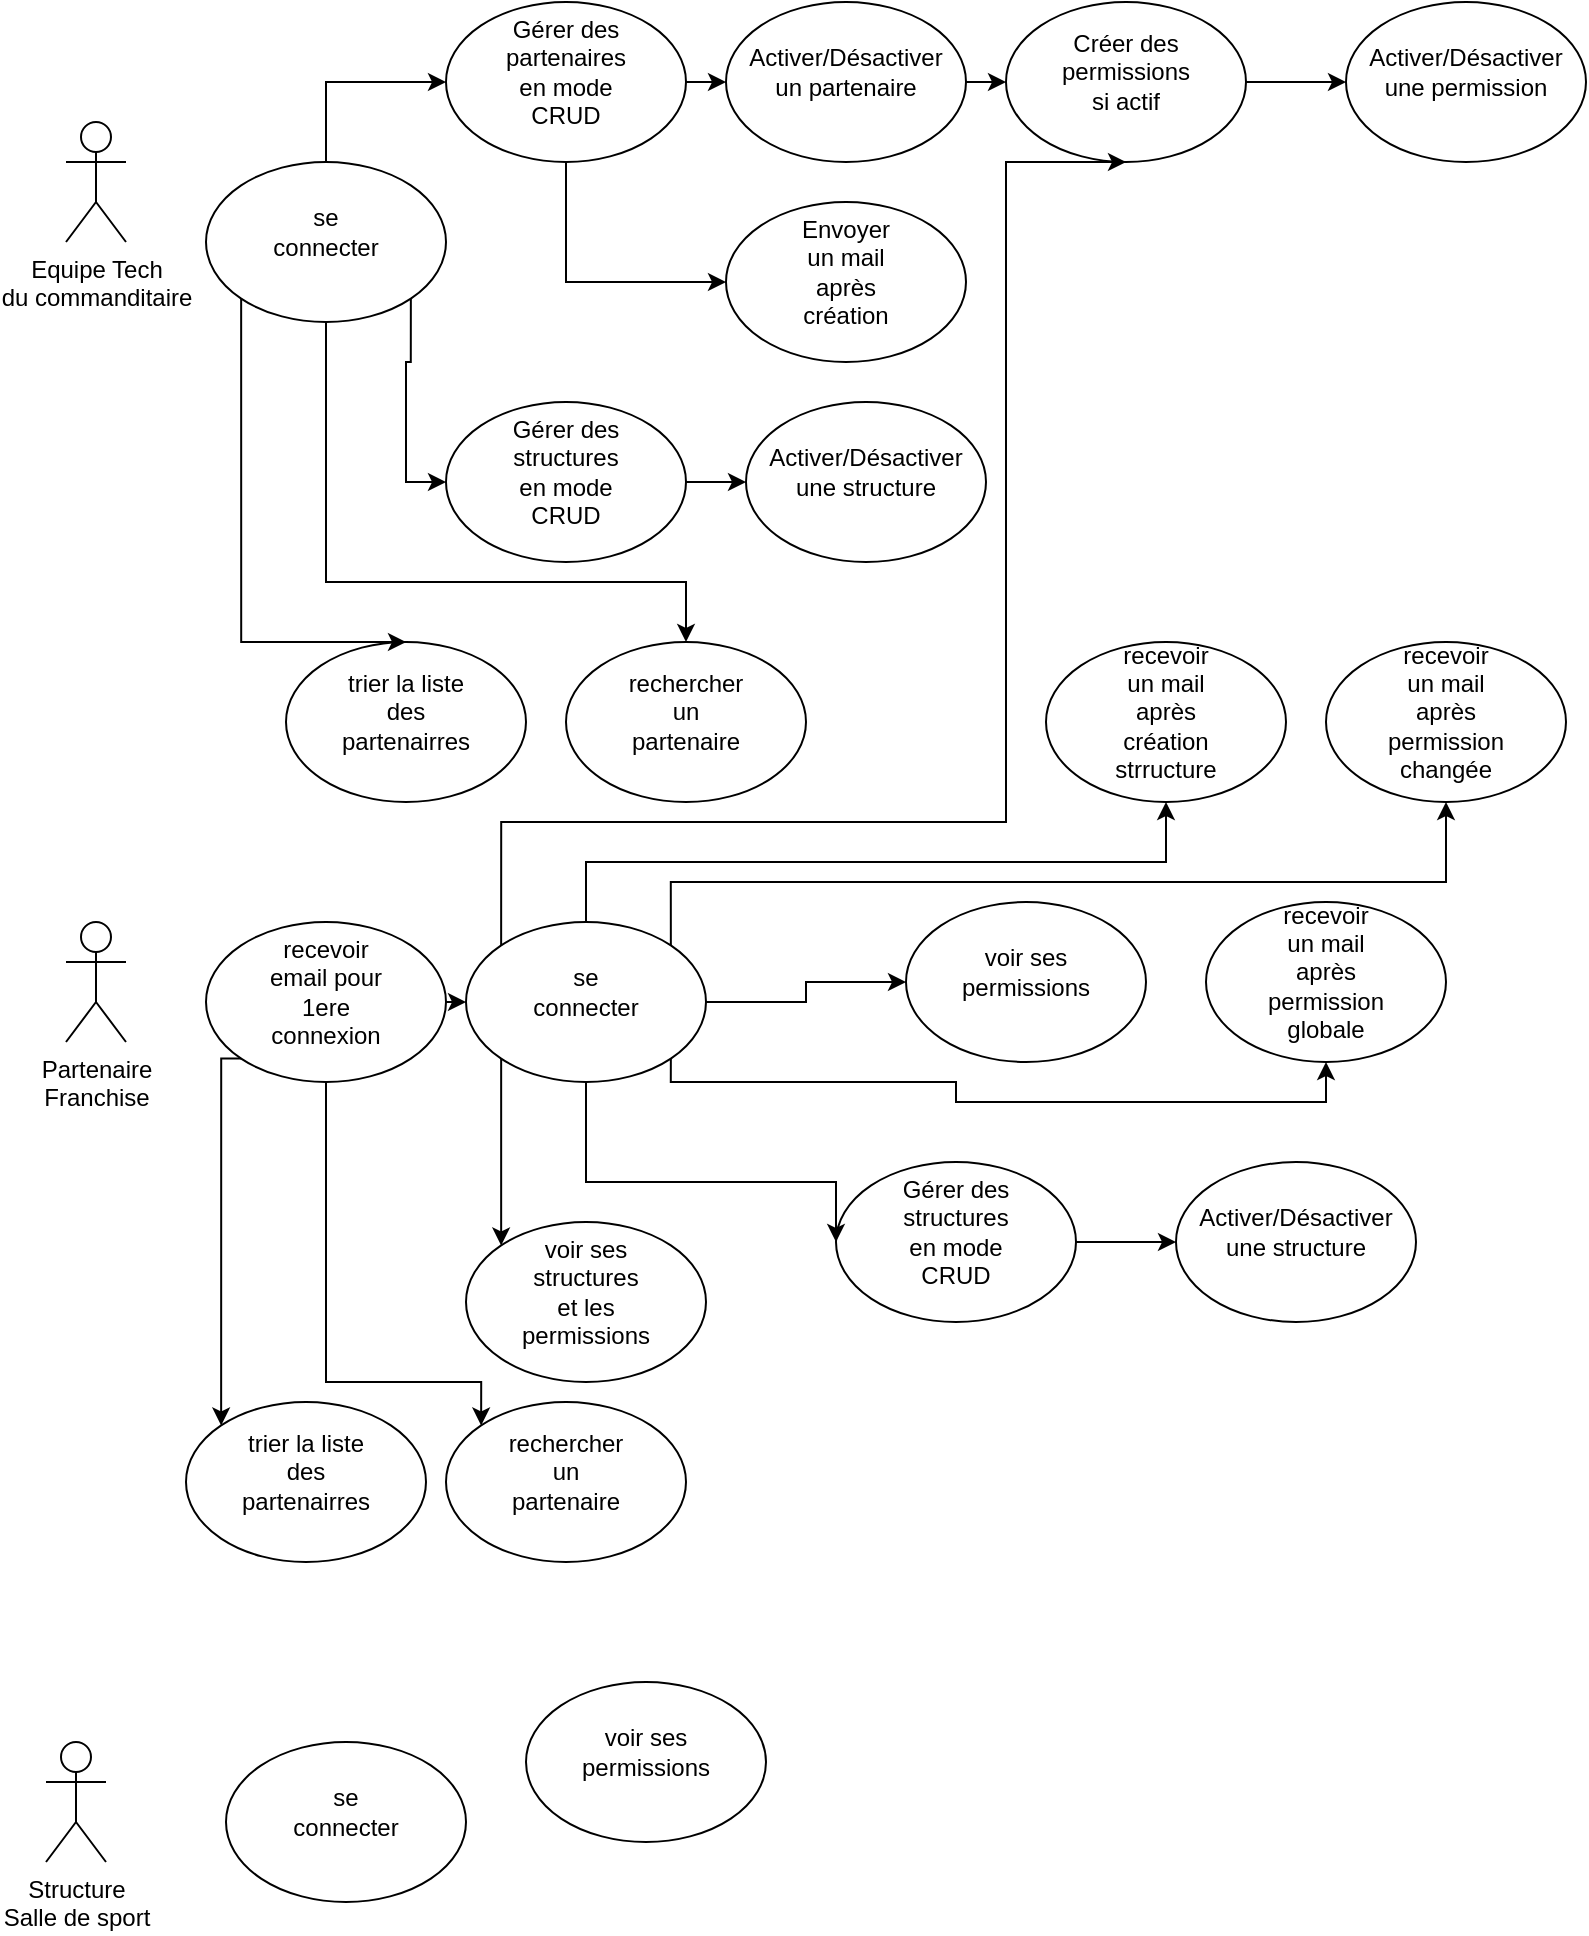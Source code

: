 <mxfile version="20.2.2" type="github">
  <diagram id="cB_NnOXl_5rUubmFpFkD" name="Page-1">
    <mxGraphModel dx="1327" dy="802" grid="1" gridSize="10" guides="1" tooltips="1" connect="1" arrows="1" fold="1" page="1" pageScale="1" pageWidth="827" pageHeight="1169" math="0" shadow="0">
      <root>
        <mxCell id="0" />
        <mxCell id="1" parent="0" />
        <mxCell id="2" value="&lt;div&gt;Equipe Tech&lt;/div&gt;&lt;div&gt;du commanditaire&lt;br&gt;&lt;/div&gt;" style="shape=umlActor;verticalLabelPosition=bottom;verticalAlign=top;html=1;outlineConnect=0;" parent="1" vertex="1">
          <mxGeometry x="50" y="80" width="30" height="60" as="geometry" />
        </mxCell>
        <mxCell id="3" value="" style="group" parent="1" vertex="1" connectable="0">
          <mxGeometry x="120" y="100" width="120" height="80" as="geometry" />
        </mxCell>
        <mxCell id="4" value="" style="ellipse;whiteSpace=wrap;html=1;" parent="3" vertex="1">
          <mxGeometry width="120" height="80" as="geometry" />
        </mxCell>
        <mxCell id="5" value="se connecter" style="text;html=1;strokeColor=none;fillColor=none;align=center;verticalAlign=middle;whiteSpace=wrap;rounded=0;" parent="3" vertex="1">
          <mxGeometry x="30" y="20" width="60" height="30" as="geometry" />
        </mxCell>
        <mxCell id="ZwBCNlXY4stRtBq-zzHZ-7" value="" style="group" vertex="1" connectable="0" parent="1">
          <mxGeometry x="240" y="20" width="120" height="80" as="geometry" />
        </mxCell>
        <mxCell id="ZwBCNlXY4stRtBq-zzHZ-8" value="" style="ellipse;whiteSpace=wrap;html=1;" vertex="1" parent="ZwBCNlXY4stRtBq-zzHZ-7">
          <mxGeometry width="120" height="80" as="geometry" />
        </mxCell>
        <mxCell id="ZwBCNlXY4stRtBq-zzHZ-9" value="Gérer des partenaires en mode CRUD" style="text;html=1;strokeColor=none;fillColor=none;align=center;verticalAlign=middle;whiteSpace=wrap;rounded=0;" vertex="1" parent="ZwBCNlXY4stRtBq-zzHZ-7">
          <mxGeometry x="30" y="20" width="60" height="30" as="geometry" />
        </mxCell>
        <mxCell id="ZwBCNlXY4stRtBq-zzHZ-11" value="" style="group" vertex="1" connectable="0" parent="1">
          <mxGeometry x="240" y="220" width="120" height="80" as="geometry" />
        </mxCell>
        <mxCell id="ZwBCNlXY4stRtBq-zzHZ-12" value="" style="ellipse;whiteSpace=wrap;html=1;" vertex="1" parent="ZwBCNlXY4stRtBq-zzHZ-11">
          <mxGeometry width="120" height="80" as="geometry" />
        </mxCell>
        <mxCell id="ZwBCNlXY4stRtBq-zzHZ-13" value="Gérer des structures en mode CRUD" style="text;html=1;strokeColor=none;fillColor=none;align=center;verticalAlign=middle;whiteSpace=wrap;rounded=0;" vertex="1" parent="ZwBCNlXY4stRtBq-zzHZ-11">
          <mxGeometry x="30" y="20" width="60" height="30" as="geometry" />
        </mxCell>
        <mxCell id="ZwBCNlXY4stRtBq-zzHZ-15" value="" style="group" vertex="1" connectable="0" parent="1">
          <mxGeometry x="380" y="20" width="120" height="80" as="geometry" />
        </mxCell>
        <mxCell id="ZwBCNlXY4stRtBq-zzHZ-16" value="" style="ellipse;whiteSpace=wrap;html=1;" vertex="1" parent="ZwBCNlXY4stRtBq-zzHZ-15">
          <mxGeometry width="120" height="80" as="geometry" />
        </mxCell>
        <mxCell id="ZwBCNlXY4stRtBq-zzHZ-17" value="Activer/Désactiver un partenaire" style="text;html=1;strokeColor=none;fillColor=none;align=center;verticalAlign=middle;whiteSpace=wrap;rounded=0;" vertex="1" parent="ZwBCNlXY4stRtBq-zzHZ-15">
          <mxGeometry x="30" y="20" width="60" height="30" as="geometry" />
        </mxCell>
        <mxCell id="ZwBCNlXY4stRtBq-zzHZ-18" value="" style="group" vertex="1" connectable="0" parent="1">
          <mxGeometry x="390" y="220" width="120" height="80" as="geometry" />
        </mxCell>
        <mxCell id="ZwBCNlXY4stRtBq-zzHZ-19" value="" style="ellipse;whiteSpace=wrap;html=1;" vertex="1" parent="ZwBCNlXY4stRtBq-zzHZ-18">
          <mxGeometry width="120" height="80" as="geometry" />
        </mxCell>
        <mxCell id="ZwBCNlXY4stRtBq-zzHZ-20" value="Activer/Désactiver une structure" style="text;html=1;strokeColor=none;fillColor=none;align=center;verticalAlign=middle;whiteSpace=wrap;rounded=0;" vertex="1" parent="ZwBCNlXY4stRtBq-zzHZ-18">
          <mxGeometry x="30" y="20" width="60" height="30" as="geometry" />
        </mxCell>
        <mxCell id="ZwBCNlXY4stRtBq-zzHZ-21" value="" style="group" vertex="1" connectable="0" parent="1">
          <mxGeometry x="520" y="20" width="120" height="80" as="geometry" />
        </mxCell>
        <mxCell id="ZwBCNlXY4stRtBq-zzHZ-22" value="" style="ellipse;whiteSpace=wrap;html=1;" vertex="1" parent="ZwBCNlXY4stRtBq-zzHZ-21">
          <mxGeometry width="120" height="80" as="geometry" />
        </mxCell>
        <mxCell id="ZwBCNlXY4stRtBq-zzHZ-23" value="Créer des permissions si actif" style="text;html=1;strokeColor=none;fillColor=none;align=center;verticalAlign=middle;whiteSpace=wrap;rounded=0;" vertex="1" parent="ZwBCNlXY4stRtBq-zzHZ-21">
          <mxGeometry x="30" y="20" width="60" height="30" as="geometry" />
        </mxCell>
        <mxCell id="ZwBCNlXY4stRtBq-zzHZ-25" value="" style="group" vertex="1" connectable="0" parent="1">
          <mxGeometry x="690" y="20" width="120" height="80" as="geometry" />
        </mxCell>
        <mxCell id="ZwBCNlXY4stRtBq-zzHZ-26" value="" style="ellipse;whiteSpace=wrap;html=1;" vertex="1" parent="ZwBCNlXY4stRtBq-zzHZ-25">
          <mxGeometry width="120" height="80" as="geometry" />
        </mxCell>
        <mxCell id="ZwBCNlXY4stRtBq-zzHZ-27" value="Activer/Désactiver une permission" style="text;html=1;strokeColor=none;fillColor=none;align=center;verticalAlign=middle;whiteSpace=wrap;rounded=0;" vertex="1" parent="ZwBCNlXY4stRtBq-zzHZ-25">
          <mxGeometry x="30" y="20" width="60" height="30" as="geometry" />
        </mxCell>
        <mxCell id="ZwBCNlXY4stRtBq-zzHZ-28" value="" style="group" vertex="1" connectable="0" parent="1">
          <mxGeometry x="380" y="120" width="120" height="80" as="geometry" />
        </mxCell>
        <mxCell id="ZwBCNlXY4stRtBq-zzHZ-29" value="" style="ellipse;whiteSpace=wrap;html=1;" vertex="1" parent="ZwBCNlXY4stRtBq-zzHZ-28">
          <mxGeometry width="120" height="80" as="geometry" />
        </mxCell>
        <mxCell id="ZwBCNlXY4stRtBq-zzHZ-30" value="Envoyer un mail après création" style="text;html=1;strokeColor=none;fillColor=none;align=center;verticalAlign=middle;whiteSpace=wrap;rounded=0;" vertex="1" parent="ZwBCNlXY4stRtBq-zzHZ-28">
          <mxGeometry x="30" y="20" width="60" height="30" as="geometry" />
        </mxCell>
        <mxCell id="ZwBCNlXY4stRtBq-zzHZ-31" value="" style="group" vertex="1" connectable="0" parent="1">
          <mxGeometry x="300" y="340" width="120" height="80" as="geometry" />
        </mxCell>
        <mxCell id="ZwBCNlXY4stRtBq-zzHZ-32" value="" style="ellipse;whiteSpace=wrap;html=1;" vertex="1" parent="ZwBCNlXY4stRtBq-zzHZ-31">
          <mxGeometry width="120" height="80" as="geometry" />
        </mxCell>
        <mxCell id="ZwBCNlXY4stRtBq-zzHZ-33" value="rechercher un partenaire" style="text;html=1;strokeColor=none;fillColor=none;align=center;verticalAlign=middle;whiteSpace=wrap;rounded=0;" vertex="1" parent="ZwBCNlXY4stRtBq-zzHZ-31">
          <mxGeometry x="30" y="20" width="60" height="30" as="geometry" />
        </mxCell>
        <mxCell id="ZwBCNlXY4stRtBq-zzHZ-35" value="" style="group" vertex="1" connectable="0" parent="1">
          <mxGeometry x="160" y="340" width="120" height="80" as="geometry" />
        </mxCell>
        <mxCell id="ZwBCNlXY4stRtBq-zzHZ-36" value="" style="ellipse;whiteSpace=wrap;html=1;" vertex="1" parent="ZwBCNlXY4stRtBq-zzHZ-35">
          <mxGeometry width="120" height="80" as="geometry" />
        </mxCell>
        <mxCell id="ZwBCNlXY4stRtBq-zzHZ-37" value="trier la liste des partenairres" style="text;html=1;strokeColor=none;fillColor=none;align=center;verticalAlign=middle;whiteSpace=wrap;rounded=0;" vertex="1" parent="ZwBCNlXY4stRtBq-zzHZ-35">
          <mxGeometry x="30" y="20" width="60" height="30" as="geometry" />
        </mxCell>
        <mxCell id="ZwBCNlXY4stRtBq-zzHZ-40" style="edgeStyle=orthogonalEdgeStyle;rounded=0;orthogonalLoop=1;jettySize=auto;html=1;exitX=0;exitY=1;exitDx=0;exitDy=0;" edge="1" parent="1" source="4">
          <mxGeometry relative="1" as="geometry">
            <mxPoint x="220" y="340" as="targetPoint" />
            <Array as="points">
              <mxPoint x="138" y="340" />
            </Array>
          </mxGeometry>
        </mxCell>
        <mxCell id="ZwBCNlXY4stRtBq-zzHZ-41" style="edgeStyle=orthogonalEdgeStyle;rounded=0;orthogonalLoop=1;jettySize=auto;html=1;exitX=0.5;exitY=1;exitDx=0;exitDy=0;entryX=0.5;entryY=0;entryDx=0;entryDy=0;" edge="1" parent="1" source="4" target="ZwBCNlXY4stRtBq-zzHZ-32">
          <mxGeometry relative="1" as="geometry">
            <Array as="points">
              <mxPoint x="180" y="310" />
              <mxPoint x="360" y="310" />
            </Array>
          </mxGeometry>
        </mxCell>
        <mxCell id="ZwBCNlXY4stRtBq-zzHZ-42" style="edgeStyle=orthogonalEdgeStyle;rounded=0;orthogonalLoop=1;jettySize=auto;html=1;exitX=1;exitY=1;exitDx=0;exitDy=0;entryX=0;entryY=0.5;entryDx=0;entryDy=0;" edge="1" parent="1" source="4" target="ZwBCNlXY4stRtBq-zzHZ-12">
          <mxGeometry relative="1" as="geometry" />
        </mxCell>
        <mxCell id="ZwBCNlXY4stRtBq-zzHZ-44" style="edgeStyle=orthogonalEdgeStyle;rounded=0;orthogonalLoop=1;jettySize=auto;html=1;exitX=1;exitY=0.5;exitDx=0;exitDy=0;entryX=0;entryY=0.5;entryDx=0;entryDy=0;" edge="1" parent="1" source="ZwBCNlXY4stRtBq-zzHZ-12" target="ZwBCNlXY4stRtBq-zzHZ-19">
          <mxGeometry relative="1" as="geometry" />
        </mxCell>
        <mxCell id="ZwBCNlXY4stRtBq-zzHZ-45" style="edgeStyle=orthogonalEdgeStyle;rounded=0;orthogonalLoop=1;jettySize=auto;html=1;exitX=0.5;exitY=0;exitDx=0;exitDy=0;entryX=0;entryY=0.5;entryDx=0;entryDy=0;" edge="1" parent="1" source="4" target="ZwBCNlXY4stRtBq-zzHZ-8">
          <mxGeometry relative="1" as="geometry" />
        </mxCell>
        <mxCell id="ZwBCNlXY4stRtBq-zzHZ-46" style="edgeStyle=orthogonalEdgeStyle;rounded=0;orthogonalLoop=1;jettySize=auto;html=1;exitX=1;exitY=0.5;exitDx=0;exitDy=0;entryX=0;entryY=0.5;entryDx=0;entryDy=0;" edge="1" parent="1" source="ZwBCNlXY4stRtBq-zzHZ-8" target="ZwBCNlXY4stRtBq-zzHZ-16">
          <mxGeometry relative="1" as="geometry" />
        </mxCell>
        <mxCell id="ZwBCNlXY4stRtBq-zzHZ-47" style="edgeStyle=orthogonalEdgeStyle;rounded=0;orthogonalLoop=1;jettySize=auto;html=1;exitX=1;exitY=0.5;exitDx=0;exitDy=0;entryX=0;entryY=0.5;entryDx=0;entryDy=0;" edge="1" parent="1" source="ZwBCNlXY4stRtBq-zzHZ-16" target="ZwBCNlXY4stRtBq-zzHZ-22">
          <mxGeometry relative="1" as="geometry" />
        </mxCell>
        <mxCell id="ZwBCNlXY4stRtBq-zzHZ-48" style="edgeStyle=orthogonalEdgeStyle;rounded=0;orthogonalLoop=1;jettySize=auto;html=1;exitX=1;exitY=0.5;exitDx=0;exitDy=0;entryX=0;entryY=0.5;entryDx=0;entryDy=0;" edge="1" parent="1" source="ZwBCNlXY4stRtBq-zzHZ-22" target="ZwBCNlXY4stRtBq-zzHZ-26">
          <mxGeometry relative="1" as="geometry" />
        </mxCell>
        <mxCell id="ZwBCNlXY4stRtBq-zzHZ-49" style="edgeStyle=orthogonalEdgeStyle;rounded=0;orthogonalLoop=1;jettySize=auto;html=1;exitX=0.5;exitY=1;exitDx=0;exitDy=0;entryX=0;entryY=0.5;entryDx=0;entryDy=0;" edge="1" parent="1" source="ZwBCNlXY4stRtBq-zzHZ-8" target="ZwBCNlXY4stRtBq-zzHZ-29">
          <mxGeometry relative="1" as="geometry" />
        </mxCell>
        <mxCell id="ZwBCNlXY4stRtBq-zzHZ-50" value="&lt;div&gt;Partenaire&lt;/div&gt;&lt;div&gt;Franchise&lt;br&gt;&lt;/div&gt;" style="shape=umlActor;verticalLabelPosition=bottom;verticalAlign=top;html=1;outlineConnect=0;" vertex="1" parent="1">
          <mxGeometry x="50" y="480" width="30" height="60" as="geometry" />
        </mxCell>
        <mxCell id="ZwBCNlXY4stRtBq-zzHZ-51" value="" style="group" vertex="1" connectable="0" parent="1">
          <mxGeometry x="250" y="480" width="120" height="80" as="geometry" />
        </mxCell>
        <mxCell id="ZwBCNlXY4stRtBq-zzHZ-52" value="" style="ellipse;whiteSpace=wrap;html=1;" vertex="1" parent="ZwBCNlXY4stRtBq-zzHZ-51">
          <mxGeometry width="120" height="80" as="geometry" />
        </mxCell>
        <mxCell id="ZwBCNlXY4stRtBq-zzHZ-53" value="se connecter" style="text;html=1;strokeColor=none;fillColor=none;align=center;verticalAlign=middle;whiteSpace=wrap;rounded=0;" vertex="1" parent="ZwBCNlXY4stRtBq-zzHZ-51">
          <mxGeometry x="30" y="20" width="60" height="30" as="geometry" />
        </mxCell>
        <mxCell id="ZwBCNlXY4stRtBq-zzHZ-54" value="" style="group" vertex="1" connectable="0" parent="1">
          <mxGeometry x="120" y="480" width="120" height="80" as="geometry" />
        </mxCell>
        <mxCell id="ZwBCNlXY4stRtBq-zzHZ-55" value="" style="ellipse;whiteSpace=wrap;html=1;" vertex="1" parent="ZwBCNlXY4stRtBq-zzHZ-54">
          <mxGeometry width="120" height="80" as="geometry" />
        </mxCell>
        <mxCell id="ZwBCNlXY4stRtBq-zzHZ-56" value="recevoir email pour 1ere connexion" style="text;html=1;strokeColor=none;fillColor=none;align=center;verticalAlign=middle;whiteSpace=wrap;rounded=0;" vertex="1" parent="ZwBCNlXY4stRtBq-zzHZ-54">
          <mxGeometry x="30" y="20" width="60" height="30" as="geometry" />
        </mxCell>
        <mxCell id="ZwBCNlXY4stRtBq-zzHZ-57" value="" style="group" vertex="1" connectable="0" parent="1">
          <mxGeometry x="470" y="470" width="120" height="80" as="geometry" />
        </mxCell>
        <mxCell id="ZwBCNlXY4stRtBq-zzHZ-58" value="" style="ellipse;whiteSpace=wrap;html=1;" vertex="1" parent="ZwBCNlXY4stRtBq-zzHZ-57">
          <mxGeometry width="120" height="80" as="geometry" />
        </mxCell>
        <mxCell id="ZwBCNlXY4stRtBq-zzHZ-59" value="voir ses permissions" style="text;html=1;strokeColor=none;fillColor=none;align=center;verticalAlign=middle;whiteSpace=wrap;rounded=0;" vertex="1" parent="ZwBCNlXY4stRtBq-zzHZ-57">
          <mxGeometry x="30" y="20" width="60" height="30" as="geometry" />
        </mxCell>
        <mxCell id="ZwBCNlXY4stRtBq-zzHZ-60" value="" style="group" vertex="1" connectable="0" parent="1">
          <mxGeometry x="250" y="630" width="120" height="80" as="geometry" />
        </mxCell>
        <mxCell id="ZwBCNlXY4stRtBq-zzHZ-61" value="" style="ellipse;whiteSpace=wrap;html=1;" vertex="1" parent="ZwBCNlXY4stRtBq-zzHZ-60">
          <mxGeometry width="120" height="80" as="geometry" />
        </mxCell>
        <mxCell id="ZwBCNlXY4stRtBq-zzHZ-62" value="voir ses structures et les permissions" style="text;html=1;strokeColor=none;fillColor=none;align=center;verticalAlign=middle;whiteSpace=wrap;rounded=0;" vertex="1" parent="ZwBCNlXY4stRtBq-zzHZ-60">
          <mxGeometry x="30" y="20" width="60" height="30" as="geometry" />
        </mxCell>
        <mxCell id="ZwBCNlXY4stRtBq-zzHZ-63" value="" style="group" vertex="1" connectable="0" parent="1">
          <mxGeometry x="435" y="600" width="120" height="80" as="geometry" />
        </mxCell>
        <mxCell id="ZwBCNlXY4stRtBq-zzHZ-64" value="" style="ellipse;whiteSpace=wrap;html=1;" vertex="1" parent="ZwBCNlXY4stRtBq-zzHZ-63">
          <mxGeometry width="120" height="80" as="geometry" />
        </mxCell>
        <mxCell id="ZwBCNlXY4stRtBq-zzHZ-65" value="Gérer des structures en mode CRUD" style="text;html=1;strokeColor=none;fillColor=none;align=center;verticalAlign=middle;whiteSpace=wrap;rounded=0;" vertex="1" parent="ZwBCNlXY4stRtBq-zzHZ-63">
          <mxGeometry x="30" y="20" width="60" height="30" as="geometry" />
        </mxCell>
        <mxCell id="ZwBCNlXY4stRtBq-zzHZ-66" value="" style="group" vertex="1" connectable="0" parent="1">
          <mxGeometry x="605" y="600" width="120" height="80" as="geometry" />
        </mxCell>
        <mxCell id="ZwBCNlXY4stRtBq-zzHZ-67" value="" style="ellipse;whiteSpace=wrap;html=1;" vertex="1" parent="ZwBCNlXY4stRtBq-zzHZ-66">
          <mxGeometry width="120" height="80" as="geometry" />
        </mxCell>
        <mxCell id="ZwBCNlXY4stRtBq-zzHZ-68" value="Activer/Désactiver une structure" style="text;html=1;strokeColor=none;fillColor=none;align=center;verticalAlign=middle;whiteSpace=wrap;rounded=0;" vertex="1" parent="ZwBCNlXY4stRtBq-zzHZ-66">
          <mxGeometry x="30" y="20" width="60" height="30" as="geometry" />
        </mxCell>
        <mxCell id="ZwBCNlXY4stRtBq-zzHZ-69" style="edgeStyle=orthogonalEdgeStyle;rounded=0;orthogonalLoop=1;jettySize=auto;html=1;exitX=1;exitY=0.5;exitDx=0;exitDy=0;entryX=0;entryY=0.5;entryDx=0;entryDy=0;" edge="1" source="ZwBCNlXY4stRtBq-zzHZ-64" target="ZwBCNlXY4stRtBq-zzHZ-67" parent="1">
          <mxGeometry relative="1" as="geometry" />
        </mxCell>
        <mxCell id="ZwBCNlXY4stRtBq-zzHZ-73" value="" style="group" vertex="1" connectable="0" parent="1">
          <mxGeometry x="540" y="340" width="120" height="80" as="geometry" />
        </mxCell>
        <mxCell id="ZwBCNlXY4stRtBq-zzHZ-74" value="" style="ellipse;whiteSpace=wrap;html=1;" vertex="1" parent="ZwBCNlXY4stRtBq-zzHZ-73">
          <mxGeometry width="120" height="80" as="geometry" />
        </mxCell>
        <mxCell id="ZwBCNlXY4stRtBq-zzHZ-75" value="recevoir un mail après création strructure" style="text;html=1;strokeColor=none;fillColor=none;align=center;verticalAlign=middle;whiteSpace=wrap;rounded=0;" vertex="1" parent="ZwBCNlXY4stRtBq-zzHZ-73">
          <mxGeometry x="30" y="20" width="60" height="30" as="geometry" />
        </mxCell>
        <mxCell id="ZwBCNlXY4stRtBq-zzHZ-77" value="" style="group" vertex="1" connectable="0" parent="1">
          <mxGeometry x="680" y="340" width="120" height="80" as="geometry" />
        </mxCell>
        <mxCell id="ZwBCNlXY4stRtBq-zzHZ-78" value="" style="ellipse;whiteSpace=wrap;html=1;" vertex="1" parent="ZwBCNlXY4stRtBq-zzHZ-77">
          <mxGeometry width="120" height="80" as="geometry" />
        </mxCell>
        <mxCell id="ZwBCNlXY4stRtBq-zzHZ-79" value="recevoir un mail après permission changée" style="text;html=1;strokeColor=none;fillColor=none;align=center;verticalAlign=middle;whiteSpace=wrap;rounded=0;" vertex="1" parent="ZwBCNlXY4stRtBq-zzHZ-77">
          <mxGeometry x="30" y="20" width="60" height="30" as="geometry" />
        </mxCell>
        <mxCell id="ZwBCNlXY4stRtBq-zzHZ-80" value="" style="group" vertex="1" connectable="0" parent="1">
          <mxGeometry x="620" y="470" width="120" height="80" as="geometry" />
        </mxCell>
        <mxCell id="ZwBCNlXY4stRtBq-zzHZ-81" value="" style="ellipse;whiteSpace=wrap;html=1;" vertex="1" parent="ZwBCNlXY4stRtBq-zzHZ-80">
          <mxGeometry width="120" height="80" as="geometry" />
        </mxCell>
        <mxCell id="ZwBCNlXY4stRtBq-zzHZ-82" value="recevoir un mail après permission globale" style="text;html=1;strokeColor=none;fillColor=none;align=center;verticalAlign=middle;whiteSpace=wrap;rounded=0;" vertex="1" parent="ZwBCNlXY4stRtBq-zzHZ-80">
          <mxGeometry x="30" y="20" width="60" height="30" as="geometry" />
        </mxCell>
        <mxCell id="ZwBCNlXY4stRtBq-zzHZ-84" value="" style="group" vertex="1" connectable="0" parent="1">
          <mxGeometry x="240" y="720" width="120" height="80" as="geometry" />
        </mxCell>
        <mxCell id="ZwBCNlXY4stRtBq-zzHZ-85" value="" style="ellipse;whiteSpace=wrap;html=1;" vertex="1" parent="ZwBCNlXY4stRtBq-zzHZ-84">
          <mxGeometry width="120" height="80" as="geometry" />
        </mxCell>
        <mxCell id="ZwBCNlXY4stRtBq-zzHZ-86" value="rechercher un partenaire" style="text;html=1;strokeColor=none;fillColor=none;align=center;verticalAlign=middle;whiteSpace=wrap;rounded=0;" vertex="1" parent="ZwBCNlXY4stRtBq-zzHZ-84">
          <mxGeometry x="30" y="20" width="60" height="30" as="geometry" />
        </mxCell>
        <mxCell id="ZwBCNlXY4stRtBq-zzHZ-88" value="" style="group" vertex="1" connectable="0" parent="1">
          <mxGeometry x="110" y="720" width="120" height="80" as="geometry" />
        </mxCell>
        <mxCell id="ZwBCNlXY4stRtBq-zzHZ-89" value="" style="ellipse;whiteSpace=wrap;html=1;" vertex="1" parent="ZwBCNlXY4stRtBq-zzHZ-88">
          <mxGeometry width="120" height="80" as="geometry" />
        </mxCell>
        <mxCell id="ZwBCNlXY4stRtBq-zzHZ-90" value="trier la liste des partenairres" style="text;html=1;strokeColor=none;fillColor=none;align=center;verticalAlign=middle;whiteSpace=wrap;rounded=0;" vertex="1" parent="ZwBCNlXY4stRtBq-zzHZ-88">
          <mxGeometry x="30" y="20" width="60" height="30" as="geometry" />
        </mxCell>
        <mxCell id="ZwBCNlXY4stRtBq-zzHZ-92" style="edgeStyle=orthogonalEdgeStyle;rounded=0;orthogonalLoop=1;jettySize=auto;html=1;exitX=0.5;exitY=0;exitDx=0;exitDy=0;" edge="1" parent="1" source="ZwBCNlXY4stRtBq-zzHZ-52" target="ZwBCNlXY4stRtBq-zzHZ-74">
          <mxGeometry relative="1" as="geometry" />
        </mxCell>
        <mxCell id="ZwBCNlXY4stRtBq-zzHZ-93" style="edgeStyle=orthogonalEdgeStyle;rounded=0;orthogonalLoop=1;jettySize=auto;html=1;exitX=1;exitY=0;exitDx=0;exitDy=0;entryX=0.5;entryY=1;entryDx=0;entryDy=0;" edge="1" parent="1" source="ZwBCNlXY4stRtBq-zzHZ-52" target="ZwBCNlXY4stRtBq-zzHZ-78">
          <mxGeometry relative="1" as="geometry">
            <mxPoint x="750" y="430" as="targetPoint" />
            <Array as="points">
              <mxPoint x="352" y="460" />
              <mxPoint x="740" y="460" />
            </Array>
          </mxGeometry>
        </mxCell>
        <mxCell id="ZwBCNlXY4stRtBq-zzHZ-94" style="edgeStyle=orthogonalEdgeStyle;rounded=0;orthogonalLoop=1;jettySize=auto;html=1;exitX=0;exitY=1;exitDx=0;exitDy=0;entryX=0;entryY=0;entryDx=0;entryDy=0;" edge="1" parent="1" source="ZwBCNlXY4stRtBq-zzHZ-52" target="ZwBCNlXY4stRtBq-zzHZ-61">
          <mxGeometry relative="1" as="geometry" />
        </mxCell>
        <mxCell id="ZwBCNlXY4stRtBq-zzHZ-95" style="edgeStyle=orthogonalEdgeStyle;rounded=0;orthogonalLoop=1;jettySize=auto;html=1;exitX=0.5;exitY=1;exitDx=0;exitDy=0;entryX=0;entryY=0.5;entryDx=0;entryDy=0;" edge="1" parent="1" source="ZwBCNlXY4stRtBq-zzHZ-52" target="ZwBCNlXY4stRtBq-zzHZ-64">
          <mxGeometry relative="1" as="geometry">
            <Array as="points">
              <mxPoint x="310" y="610" />
              <mxPoint x="435" y="610" />
            </Array>
          </mxGeometry>
        </mxCell>
        <mxCell id="ZwBCNlXY4stRtBq-zzHZ-96" style="edgeStyle=orthogonalEdgeStyle;rounded=0;orthogonalLoop=1;jettySize=auto;html=1;exitX=1;exitY=1;exitDx=0;exitDy=0;entryX=0.5;entryY=1;entryDx=0;entryDy=0;" edge="1" parent="1" source="ZwBCNlXY4stRtBq-zzHZ-52" target="ZwBCNlXY4stRtBq-zzHZ-81">
          <mxGeometry relative="1" as="geometry">
            <Array as="points">
              <mxPoint x="352" y="560" />
              <mxPoint x="495" y="560" />
              <mxPoint x="495" y="570" />
              <mxPoint x="680" y="570" />
            </Array>
          </mxGeometry>
        </mxCell>
        <mxCell id="ZwBCNlXY4stRtBq-zzHZ-97" style="edgeStyle=orthogonalEdgeStyle;rounded=0;orthogonalLoop=1;jettySize=auto;html=1;exitX=1;exitY=0.5;exitDx=0;exitDy=0;entryX=0;entryY=0.5;entryDx=0;entryDy=0;" edge="1" parent="1" source="ZwBCNlXY4stRtBq-zzHZ-52" target="ZwBCNlXY4stRtBq-zzHZ-58">
          <mxGeometry relative="1" as="geometry" />
        </mxCell>
        <mxCell id="ZwBCNlXY4stRtBq-zzHZ-98" style="edgeStyle=orthogonalEdgeStyle;rounded=0;orthogonalLoop=1;jettySize=auto;html=1;exitX=1;exitY=0.5;exitDx=0;exitDy=0;entryX=0;entryY=0.5;entryDx=0;entryDy=0;" edge="1" parent="1" source="ZwBCNlXY4stRtBq-zzHZ-55" target="ZwBCNlXY4stRtBq-zzHZ-52">
          <mxGeometry relative="1" as="geometry" />
        </mxCell>
        <mxCell id="ZwBCNlXY4stRtBq-zzHZ-99" style="edgeStyle=orthogonalEdgeStyle;rounded=0;orthogonalLoop=1;jettySize=auto;html=1;exitX=0;exitY=0;exitDx=0;exitDy=0;entryX=0.5;entryY=1;entryDx=0;entryDy=0;" edge="1" parent="1" source="ZwBCNlXY4stRtBq-zzHZ-52" target="ZwBCNlXY4stRtBq-zzHZ-22">
          <mxGeometry relative="1" as="geometry">
            <Array as="points">
              <mxPoint x="268" y="430" />
              <mxPoint x="520" y="430" />
              <mxPoint x="520" y="100" />
            </Array>
          </mxGeometry>
        </mxCell>
        <mxCell id="ZwBCNlXY4stRtBq-zzHZ-100" style="edgeStyle=orthogonalEdgeStyle;rounded=0;orthogonalLoop=1;jettySize=auto;html=1;exitX=0;exitY=1;exitDx=0;exitDy=0;entryX=0;entryY=0;entryDx=0;entryDy=0;" edge="1" parent="1" source="ZwBCNlXY4stRtBq-zzHZ-55" target="ZwBCNlXY4stRtBq-zzHZ-89">
          <mxGeometry relative="1" as="geometry">
            <Array as="points">
              <mxPoint x="128" y="548" />
            </Array>
          </mxGeometry>
        </mxCell>
        <mxCell id="ZwBCNlXY4stRtBq-zzHZ-101" style="edgeStyle=orthogonalEdgeStyle;rounded=0;orthogonalLoop=1;jettySize=auto;html=1;exitX=0.5;exitY=1;exitDx=0;exitDy=0;entryX=0;entryY=0;entryDx=0;entryDy=0;" edge="1" parent="1" source="ZwBCNlXY4stRtBq-zzHZ-55" target="ZwBCNlXY4stRtBq-zzHZ-85">
          <mxGeometry relative="1" as="geometry">
            <Array as="points">
              <mxPoint x="180" y="710" />
              <mxPoint x="258" y="710" />
            </Array>
          </mxGeometry>
        </mxCell>
        <mxCell id="ZwBCNlXY4stRtBq-zzHZ-102" value="&lt;div&gt;Structure&lt;/div&gt;&lt;div&gt;Salle de sport&lt;br&gt;&lt;/div&gt;" style="shape=umlActor;verticalLabelPosition=bottom;verticalAlign=top;html=1;outlineConnect=0;" vertex="1" parent="1">
          <mxGeometry x="40" y="890" width="30" height="60" as="geometry" />
        </mxCell>
        <mxCell id="ZwBCNlXY4stRtBq-zzHZ-103" value="" style="group" vertex="1" connectable="0" parent="1">
          <mxGeometry x="130" y="890" width="120" height="80" as="geometry" />
        </mxCell>
        <mxCell id="ZwBCNlXY4stRtBq-zzHZ-104" value="" style="ellipse;whiteSpace=wrap;html=1;" vertex="1" parent="ZwBCNlXY4stRtBq-zzHZ-103">
          <mxGeometry width="120" height="80" as="geometry" />
        </mxCell>
        <mxCell id="ZwBCNlXY4stRtBq-zzHZ-105" value="se connecter" style="text;html=1;strokeColor=none;fillColor=none;align=center;verticalAlign=middle;whiteSpace=wrap;rounded=0;" vertex="1" parent="ZwBCNlXY4stRtBq-zzHZ-103">
          <mxGeometry x="30" y="20" width="60" height="30" as="geometry" />
        </mxCell>
        <mxCell id="ZwBCNlXY4stRtBq-zzHZ-106" value="" style="group" vertex="1" connectable="0" parent="1">
          <mxGeometry x="280" y="860" width="120" height="80" as="geometry" />
        </mxCell>
        <mxCell id="ZwBCNlXY4stRtBq-zzHZ-107" value="" style="ellipse;whiteSpace=wrap;html=1;" vertex="1" parent="ZwBCNlXY4stRtBq-zzHZ-106">
          <mxGeometry width="120" height="80" as="geometry" />
        </mxCell>
        <mxCell id="ZwBCNlXY4stRtBq-zzHZ-108" value="voir ses permissions" style="text;html=1;strokeColor=none;fillColor=none;align=center;verticalAlign=middle;whiteSpace=wrap;rounded=0;" vertex="1" parent="ZwBCNlXY4stRtBq-zzHZ-106">
          <mxGeometry x="30" y="20" width="60" height="30" as="geometry" />
        </mxCell>
      </root>
    </mxGraphModel>
  </diagram>
</mxfile>
